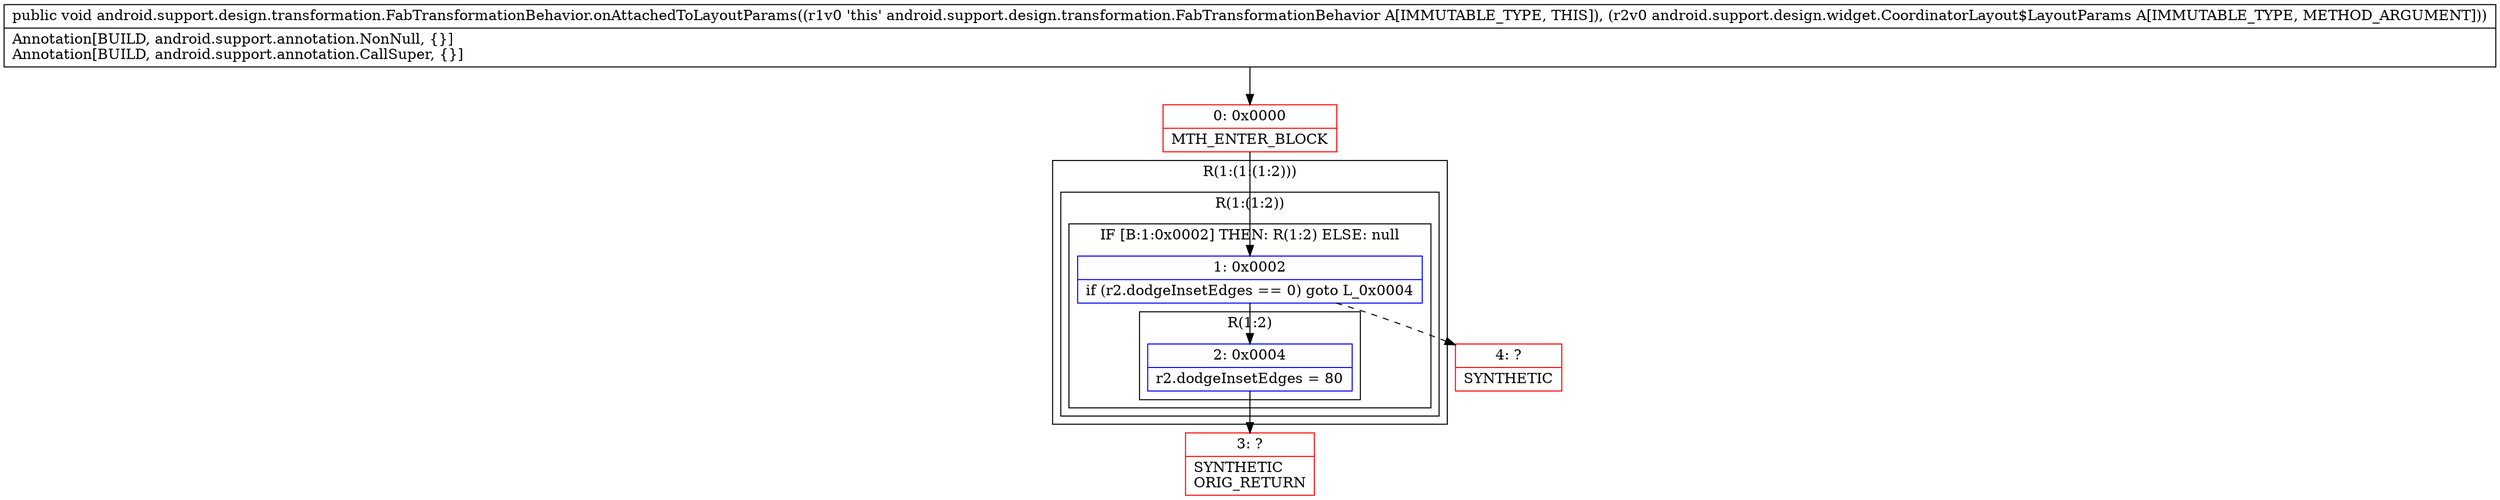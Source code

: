 digraph "CFG forandroid.support.design.transformation.FabTransformationBehavior.onAttachedToLayoutParams(Landroid\/support\/design\/widget\/CoordinatorLayout$LayoutParams;)V" {
subgraph cluster_Region_630197820 {
label = "R(1:(1:(1:2)))";
node [shape=record,color=blue];
subgraph cluster_Region_1032796018 {
label = "R(1:(1:2))";
node [shape=record,color=blue];
subgraph cluster_IfRegion_1364559415 {
label = "IF [B:1:0x0002] THEN: R(1:2) ELSE: null";
node [shape=record,color=blue];
Node_1 [shape=record,label="{1\:\ 0x0002|if (r2.dodgeInsetEdges == 0) goto L_0x0004\l}"];
subgraph cluster_Region_1054522400 {
label = "R(1:2)";
node [shape=record,color=blue];
Node_2 [shape=record,label="{2\:\ 0x0004|r2.dodgeInsetEdges = 80\l}"];
}
}
}
}
Node_0 [shape=record,color=red,label="{0\:\ 0x0000|MTH_ENTER_BLOCK\l}"];
Node_3 [shape=record,color=red,label="{3\:\ ?|SYNTHETIC\lORIG_RETURN\l}"];
Node_4 [shape=record,color=red,label="{4\:\ ?|SYNTHETIC\l}"];
MethodNode[shape=record,label="{public void android.support.design.transformation.FabTransformationBehavior.onAttachedToLayoutParams((r1v0 'this' android.support.design.transformation.FabTransformationBehavior A[IMMUTABLE_TYPE, THIS]), (r2v0 android.support.design.widget.CoordinatorLayout$LayoutParams A[IMMUTABLE_TYPE, METHOD_ARGUMENT]))  | Annotation[BUILD, android.support.annotation.NonNull, \{\}]\lAnnotation[BUILD, android.support.annotation.CallSuper, \{\}]\l}"];
MethodNode -> Node_0;
Node_1 -> Node_2;
Node_1 -> Node_4[style=dashed];
Node_2 -> Node_3;
Node_0 -> Node_1;
}

